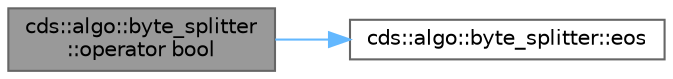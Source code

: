 digraph "cds::algo::byte_splitter::operator bool"
{
 // LATEX_PDF_SIZE
  bgcolor="transparent";
  edge [fontname=Helvetica,fontsize=10,labelfontname=Helvetica,labelfontsize=10];
  node [fontname=Helvetica,fontsize=10,shape=box,height=0.2,width=0.4];
  rankdir="LR";
  Node1 [id="Node000001",label="cds::algo::byte_splitter\l::operator bool",height=0.2,width=0.4,color="gray40", fillcolor="grey60", style="filled", fontcolor="black",tooltip="Returns true if end-of-string is not reached yet"];
  Node1 -> Node2 [id="edge1_Node000001_Node000002",color="steelblue1",style="solid",tooltip=" "];
  Node2 [id="Node000002",label="cds::algo::byte_splitter::eos",height=0.2,width=0.4,color="grey40", fillcolor="white", style="filled",URL="$classcds_1_1algo_1_1byte__splitter.html#a63bfbd41befe0dc9dd938e140787d152",tooltip="Returns true if end-of-stream encountered"];
}
